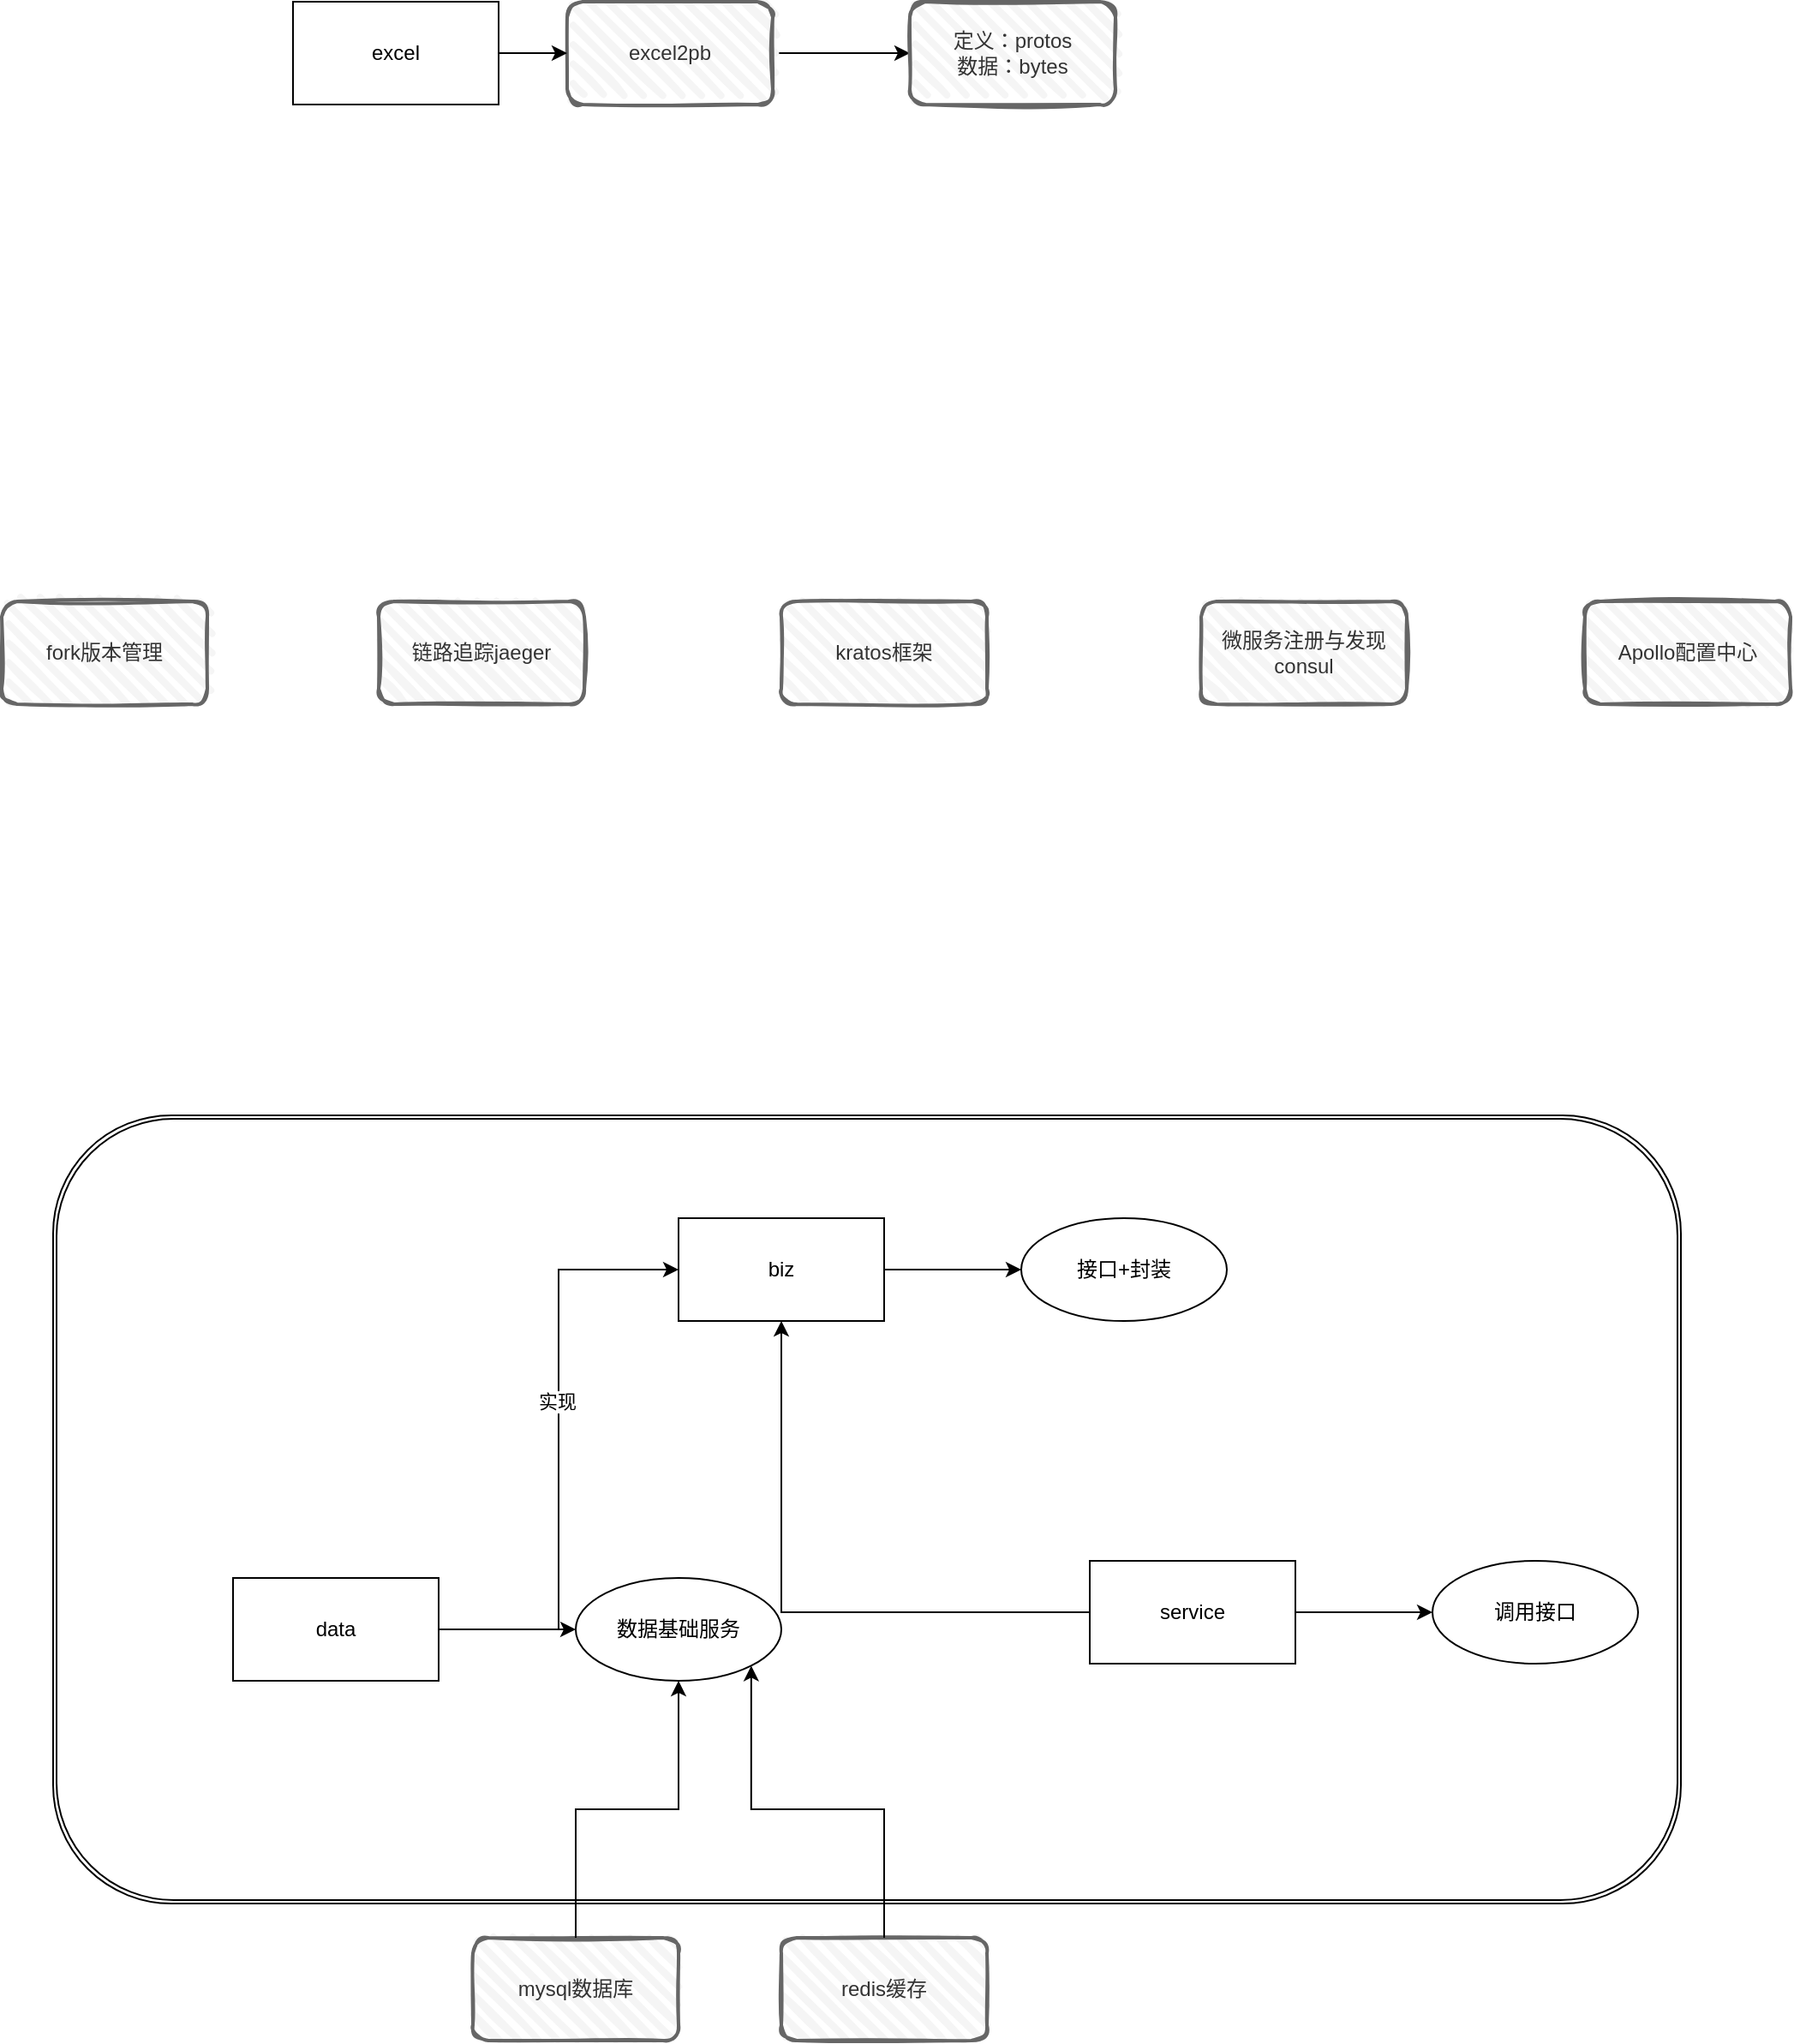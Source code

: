 <mxfile version="20.2.0" type="github">
  <diagram id="ZaiHrg7XH6bP_6x4DZ9I" name="第 1 页">
    <mxGraphModel dx="2377" dy="835" grid="1" gridSize="10" guides="1" tooltips="1" connect="1" arrows="1" fold="1" page="1" pageScale="1" pageWidth="827" pageHeight="1169" math="0" shadow="0">
      <root>
        <mxCell id="0" />
        <mxCell id="1" parent="0" />
        <mxCell id="hkyJZGekehyzIMk_bXFv-1" value="链路追踪jaeger" style="rounded=1;whiteSpace=wrap;html=1;strokeWidth=2;fillWeight=4;hachureGap=8;hachureAngle=45;fillColor=#f5f5f5;sketch=1;strokeColor=#666666;fontColor=#333333;" parent="1" vertex="1">
          <mxGeometry x="-290" y="480" width="120" height="60" as="geometry" />
        </mxCell>
        <mxCell id="hkyJZGekehyzIMk_bXFv-2" value="微服务注册与发现consul" style="rounded=1;whiteSpace=wrap;html=1;strokeWidth=2;fillWeight=4;hachureGap=8;hachureAngle=45;fillColor=#f5f5f5;sketch=1;strokeColor=#666666;fontColor=#333333;" parent="1" vertex="1">
          <mxGeometry x="190" y="480" width="120" height="60" as="geometry" />
        </mxCell>
        <mxCell id="hkyJZGekehyzIMk_bXFv-3" value="redis缓存" style="rounded=1;whiteSpace=wrap;html=1;strokeWidth=2;fillWeight=4;hachureGap=8;hachureAngle=45;fillColor=#f5f5f5;sketch=1;strokeColor=#666666;fontColor=#333333;" parent="1" vertex="1">
          <mxGeometry x="-55" y="1260" width="120" height="60" as="geometry" />
        </mxCell>
        <mxCell id="hkyJZGekehyzIMk_bXFv-4" value="mysql数据库" style="rounded=1;whiteSpace=wrap;html=1;strokeWidth=2;fillWeight=4;hachureGap=8;hachureAngle=45;fillColor=#f5f5f5;sketch=1;strokeColor=#666666;fontColor=#333333;" parent="1" vertex="1">
          <mxGeometry x="-235" y="1260" width="120" height="60" as="geometry" />
        </mxCell>
        <mxCell id="hkyJZGekehyzIMk_bXFv-5" value="Apollo配置中心" style="rounded=1;whiteSpace=wrap;html=1;strokeWidth=2;fillWeight=4;hachureGap=8;hachureAngle=45;fillColor=#f5f5f5;sketch=1;strokeColor=#666666;fontColor=#333333;" parent="1" vertex="1">
          <mxGeometry x="414" y="480" width="120" height="60" as="geometry" />
        </mxCell>
        <mxCell id="hkyJZGekehyzIMk_bXFv-6" value="kratos框架" style="rounded=1;whiteSpace=wrap;html=1;strokeWidth=2;fillWeight=4;hachureGap=8;hachureAngle=45;fillColor=#f5f5f5;sketch=1;strokeColor=#666666;fontColor=#333333;" parent="1" vertex="1">
          <mxGeometry x="-55" y="480" width="120" height="60" as="geometry" />
        </mxCell>
        <mxCell id="hkyJZGekehyzIMk_bXFv-7" value="fork版本管理" style="rounded=1;whiteSpace=wrap;html=1;strokeWidth=2;fillWeight=4;hachureGap=8;hachureAngle=45;fillColor=#f5f5f5;sketch=1;strokeColor=#666666;fontColor=#333333;" parent="1" vertex="1">
          <mxGeometry x="-510" y="480" width="120" height="60" as="geometry" />
        </mxCell>
        <mxCell id="hkyJZGekehyzIMk_bXFv-13" value="" style="edgeStyle=orthogonalEdgeStyle;rounded=0;orthogonalLoop=1;jettySize=auto;html=1;" parent="1" source="hkyJZGekehyzIMk_bXFv-9" target="hkyJZGekehyzIMk_bXFv-12" edge="1">
          <mxGeometry relative="1" as="geometry" />
        </mxCell>
        <mxCell id="hkyJZGekehyzIMk_bXFv-9" value="excel2pb" style="rounded=1;whiteSpace=wrap;html=1;strokeWidth=2;fillWeight=4;hachureGap=8;hachureAngle=45;fillColor=#f5f5f5;sketch=1;strokeColor=#666666;fontColor=#333333;" parent="1" vertex="1">
          <mxGeometry x="-180" y="130" width="120" height="60" as="geometry" />
        </mxCell>
        <mxCell id="hkyJZGekehyzIMk_bXFv-11" value="" style="edgeStyle=orthogonalEdgeStyle;rounded=0;orthogonalLoop=1;jettySize=auto;html=1;" parent="1" source="hkyJZGekehyzIMk_bXFv-10" target="hkyJZGekehyzIMk_bXFv-9" edge="1">
          <mxGeometry relative="1" as="geometry" />
        </mxCell>
        <mxCell id="hkyJZGekehyzIMk_bXFv-10" value="excel" style="rounded=0;whiteSpace=wrap;html=1;" parent="1" vertex="1">
          <mxGeometry x="-340" y="130" width="120" height="60" as="geometry" />
        </mxCell>
        <mxCell id="hkyJZGekehyzIMk_bXFv-12" value="定义：protos&lt;br&gt;数据：bytes" style="rounded=1;whiteSpace=wrap;html=1;strokeWidth=2;fillWeight=4;hachureGap=8;hachureAngle=45;fillColor=#f5f5f5;sketch=1;strokeColor=#666666;fontColor=#333333;" parent="1" vertex="1">
          <mxGeometry x="20" y="130" width="120" height="60" as="geometry" />
        </mxCell>
        <mxCell id="hkyJZGekehyzIMk_bXFv-27" value="" style="shape=ext;double=1;rounded=1;whiteSpace=wrap;html=1;" parent="1" vertex="1">
          <mxGeometry x="-480" y="780" width="950" height="460" as="geometry" />
        </mxCell>
        <mxCell id="hkyJZGekehyzIMk_bXFv-18" value="" style="edgeStyle=orthogonalEdgeStyle;rounded=0;orthogonalLoop=1;jettySize=auto;html=1;" parent="1" source="hkyJZGekehyzIMk_bXFv-14" target="hkyJZGekehyzIMk_bXFv-17" edge="1">
          <mxGeometry relative="1" as="geometry" />
        </mxCell>
        <mxCell id="hkyJZGekehyzIMk_bXFv-14" value="biz" style="rounded=0;whiteSpace=wrap;html=1;" parent="1" vertex="1">
          <mxGeometry x="-115" y="840" width="120" height="60" as="geometry" />
        </mxCell>
        <mxCell id="hkyJZGekehyzIMk_bXFv-20" value="" style="edgeStyle=orthogonalEdgeStyle;rounded=0;orthogonalLoop=1;jettySize=auto;html=1;" parent="1" source="hkyJZGekehyzIMk_bXFv-15" target="hkyJZGekehyzIMk_bXFv-19" edge="1">
          <mxGeometry relative="1" as="geometry" />
        </mxCell>
        <mxCell id="hkyJZGekehyzIMk_bXFv-24" style="edgeStyle=orthogonalEdgeStyle;rounded=0;orthogonalLoop=1;jettySize=auto;html=1;entryX=0;entryY=0.5;entryDx=0;entryDy=0;" parent="1" source="hkyJZGekehyzIMk_bXFv-15" target="hkyJZGekehyzIMk_bXFv-14" edge="1">
          <mxGeometry relative="1" as="geometry" />
        </mxCell>
        <mxCell id="hkyJZGekehyzIMk_bXFv-25" value="实现" style="edgeLabel;html=1;align=center;verticalAlign=middle;resizable=0;points=[];" parent="hkyJZGekehyzIMk_bXFv-24" vertex="1" connectable="0">
          <mxGeometry x="0.161" y="1" relative="1" as="geometry">
            <mxPoint as="offset" />
          </mxGeometry>
        </mxCell>
        <mxCell id="hkyJZGekehyzIMk_bXFv-15" value="data" style="rounded=0;whiteSpace=wrap;html=1;" parent="1" vertex="1">
          <mxGeometry x="-375" y="1050" width="120" height="60" as="geometry" />
        </mxCell>
        <mxCell id="hkyJZGekehyzIMk_bXFv-22" value="" style="edgeStyle=orthogonalEdgeStyle;rounded=0;orthogonalLoop=1;jettySize=auto;html=1;" parent="1" source="hkyJZGekehyzIMk_bXFv-16" target="hkyJZGekehyzIMk_bXFv-21" edge="1">
          <mxGeometry relative="1" as="geometry" />
        </mxCell>
        <mxCell id="hkyJZGekehyzIMk_bXFv-23" style="edgeStyle=orthogonalEdgeStyle;rounded=0;orthogonalLoop=1;jettySize=auto;html=1;entryX=0.5;entryY=1;entryDx=0;entryDy=0;" parent="1" source="hkyJZGekehyzIMk_bXFv-16" target="hkyJZGekehyzIMk_bXFv-14" edge="1">
          <mxGeometry relative="1" as="geometry" />
        </mxCell>
        <mxCell id="hkyJZGekehyzIMk_bXFv-16" value="service" style="rounded=0;whiteSpace=wrap;html=1;" parent="1" vertex="1">
          <mxGeometry x="125" y="1040" width="120" height="60" as="geometry" />
        </mxCell>
        <mxCell id="hkyJZGekehyzIMk_bXFv-17" value="接口+封装" style="ellipse;whiteSpace=wrap;html=1;rounded=0;" parent="1" vertex="1">
          <mxGeometry x="85" y="840" width="120" height="60" as="geometry" />
        </mxCell>
        <mxCell id="hkyJZGekehyzIMk_bXFv-19" value="数据基础服务" style="ellipse;whiteSpace=wrap;html=1;rounded=0;" parent="1" vertex="1">
          <mxGeometry x="-175" y="1050" width="120" height="60" as="geometry" />
        </mxCell>
        <mxCell id="hkyJZGekehyzIMk_bXFv-21" value="调用接口" style="ellipse;whiteSpace=wrap;html=1;rounded=0;" parent="1" vertex="1">
          <mxGeometry x="325" y="1040" width="120" height="60" as="geometry" />
        </mxCell>
        <mxCell id="hkyJZGekehyzIMk_bXFv-29" style="edgeStyle=orthogonalEdgeStyle;rounded=0;orthogonalLoop=1;jettySize=auto;html=1;entryX=1;entryY=1;entryDx=0;entryDy=0;" parent="1" source="hkyJZGekehyzIMk_bXFv-3" target="hkyJZGekehyzIMk_bXFv-19" edge="1">
          <mxGeometry relative="1" as="geometry" />
        </mxCell>
        <mxCell id="hkyJZGekehyzIMk_bXFv-28" style="edgeStyle=orthogonalEdgeStyle;rounded=0;orthogonalLoop=1;jettySize=auto;html=1;" parent="1" source="hkyJZGekehyzIMk_bXFv-4" target="hkyJZGekehyzIMk_bXFv-19" edge="1">
          <mxGeometry relative="1" as="geometry" />
        </mxCell>
      </root>
    </mxGraphModel>
  </diagram>
</mxfile>

